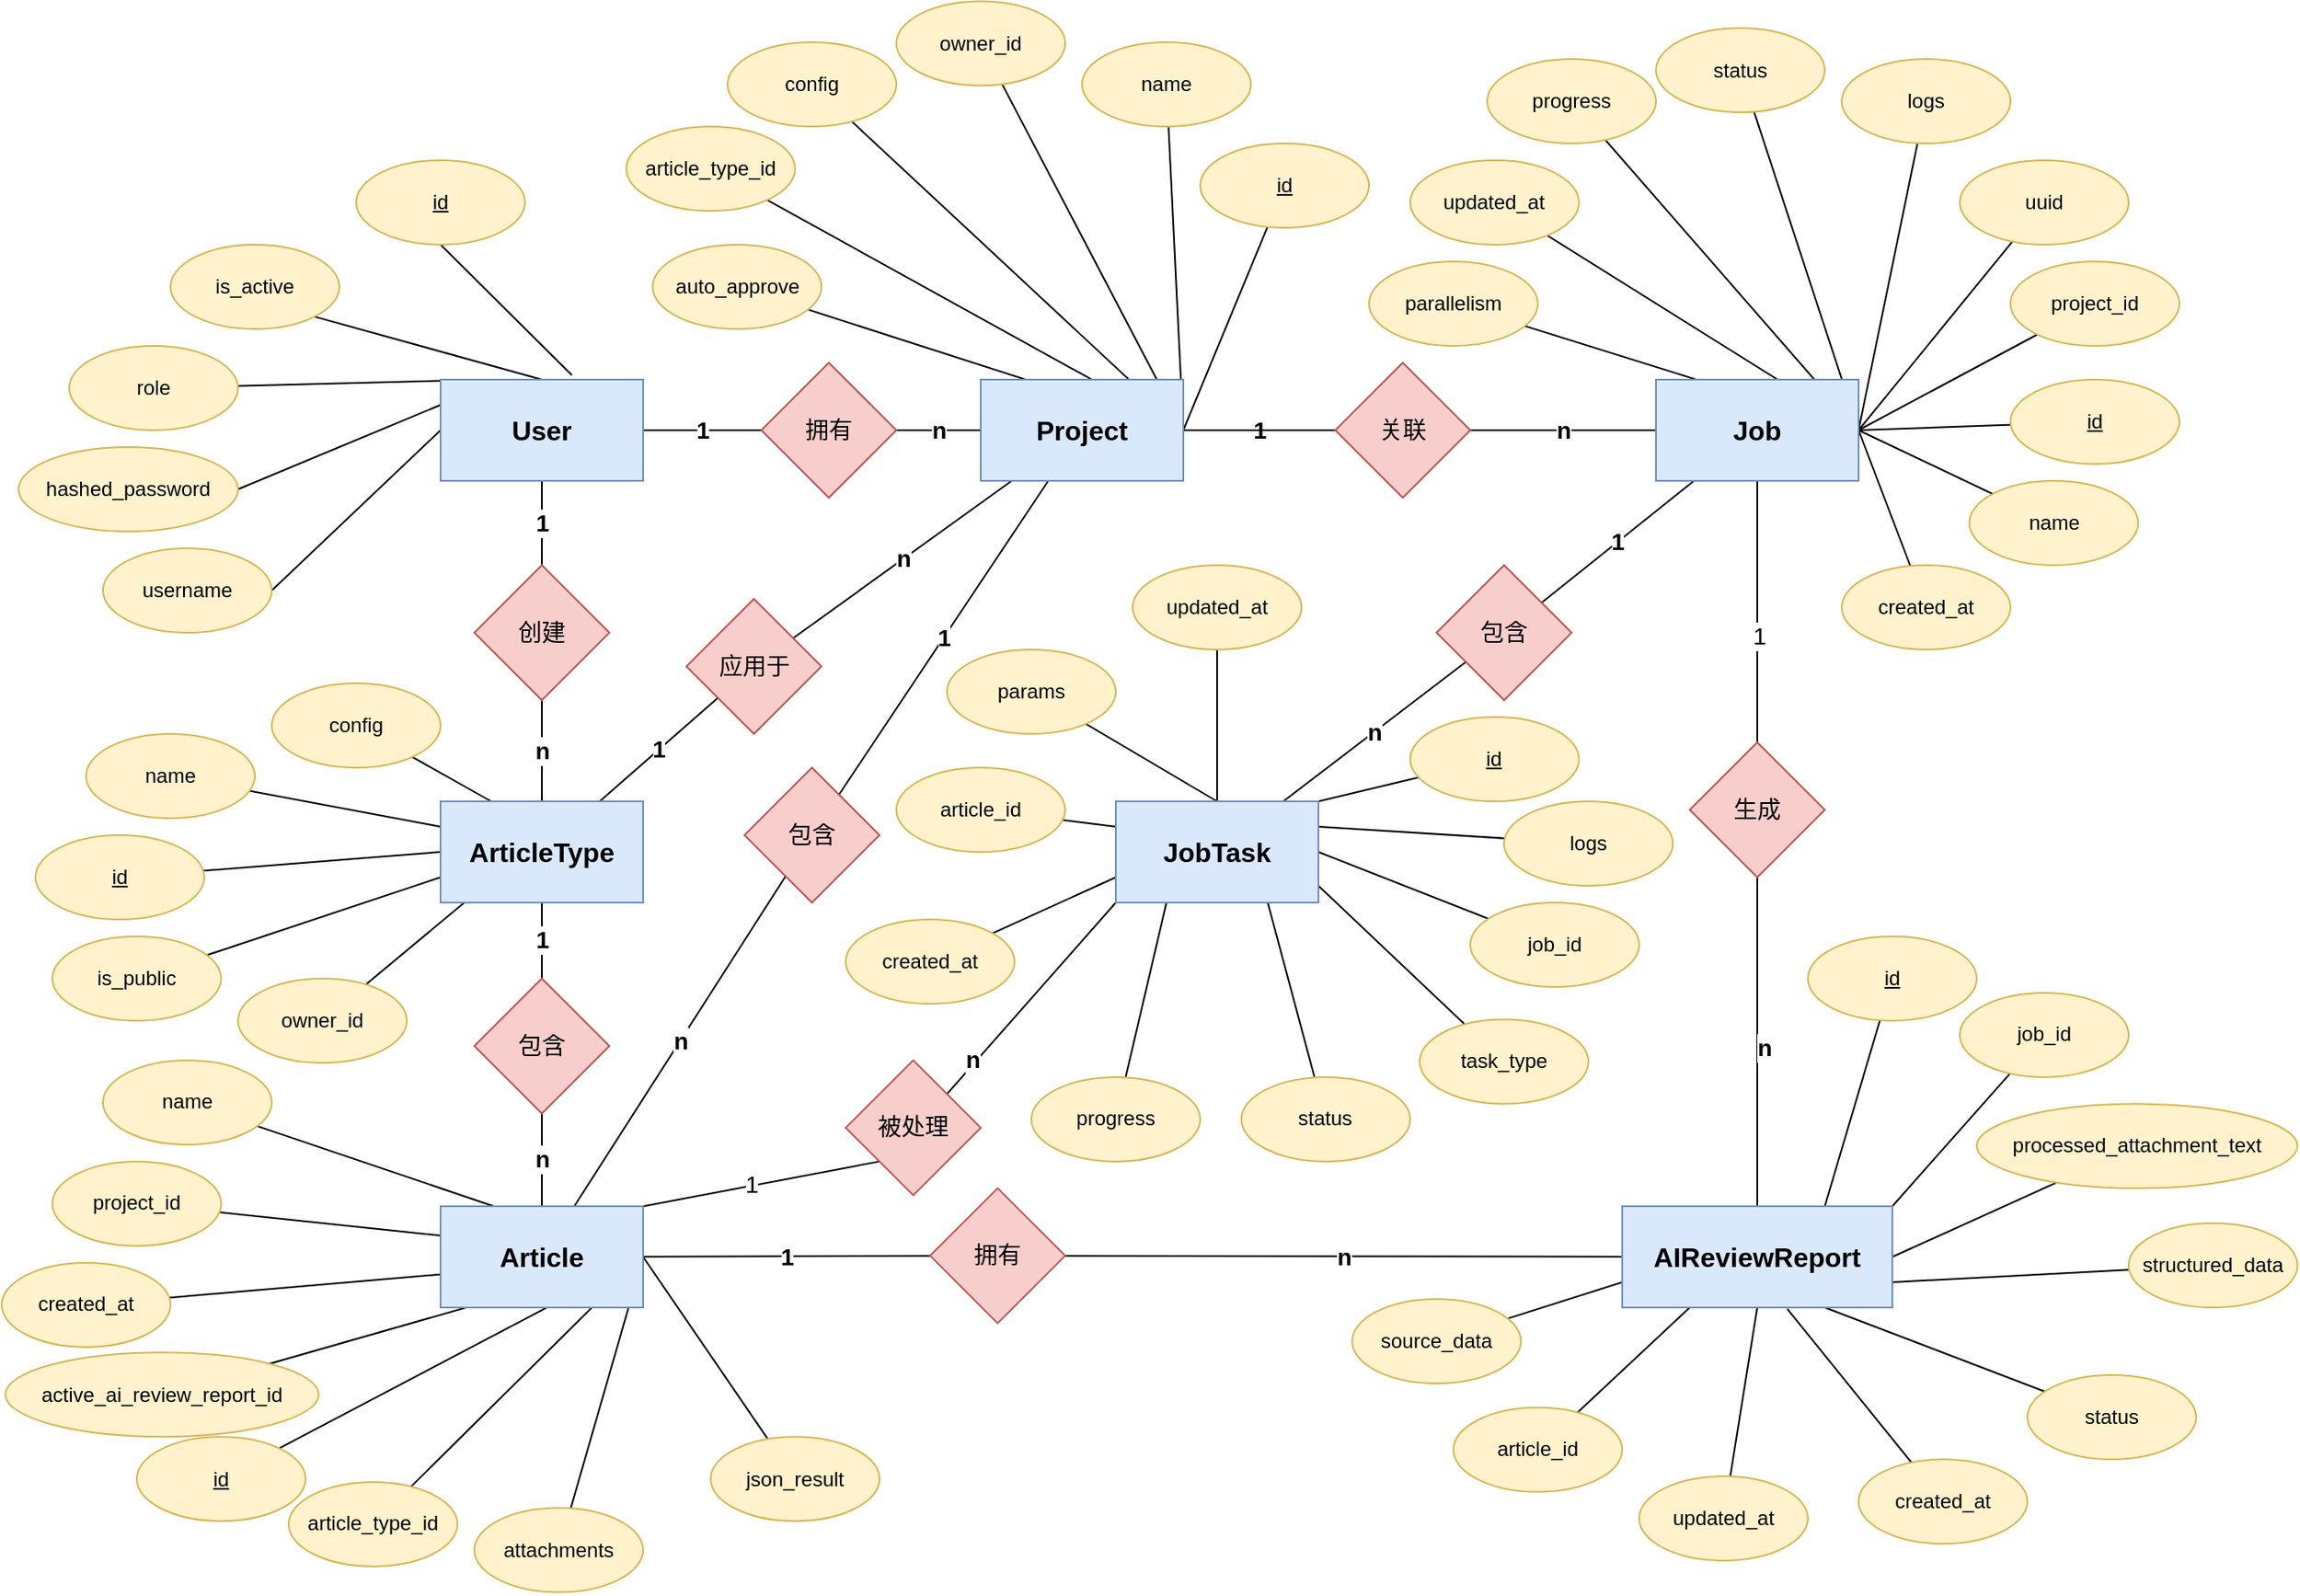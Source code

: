 <mxfile version="26.1.1">
  <diagram id="b8f26b5c-89d9-4b7f-9432-519d7440ce40" name="Chen ER图">
    <mxGraphModel dx="3193" dy="1917" grid="1" gridSize="10" guides="1" tooltips="1" connect="1" arrows="1" fold="1" page="1" pageScale="1" pageWidth="1100" pageHeight="850" background="#ffffff" math="0" shadow="0">
      <root>
        <mxCell id="0" />
        <mxCell id="1" parent="0" />
        <mxCell id="95ea416f-9d2f-43e6-8af6-93708b3b0c7b" style="endArrow=none;html=1;rounded=0;exitX=0.648;exitY=-0.044;exitDx=0;exitDy=0;exitPerimeter=0;entryX=0.5;entryY=1;entryDx=0;entryDy=0;" parent="1" source="0f52f72b-f653-425e-a764-6e0a7805a11f" target="acbae702-d81c-4e3a-a04f-28ee6f5536e4" edge="1">
          <mxGeometry relative="1" as="geometry">
            <mxPoint x="160" y="-50" as="targetPoint" />
          </mxGeometry>
        </mxCell>
        <mxCell id="088180b4-e568-499a-9685-5843b4ab21eb" style="endArrow=none;html=1;rounded=0;exitX=0;exitY=0.5;exitDx=0;exitDy=0;entryX=1;entryY=0.5;entryDx=0;entryDy=0;" parent="1" source="0f52f72b-f653-425e-a764-6e0a7805a11f" target="afe1233c-95b0-45e9-bfa1-876b697e8bc5" edge="1">
          <mxGeometry relative="1" as="geometry" />
        </mxCell>
        <mxCell id="17a6114d-7385-4bc7-9b52-130e266e1526" style="endArrow=none;html=1;rounded=0;exitX=0;exitY=0.25;exitDx=0;exitDy=0;entryX=1;entryY=0.5;entryDx=0;entryDy=0;" parent="1" source="0f52f72b-f653-425e-a764-6e0a7805a11f" target="5b58e9e0-ceda-48b9-88c9-aed46856b723" edge="1">
          <mxGeometry relative="1" as="geometry" />
        </mxCell>
        <mxCell id="2b4f36e7-c82d-429a-9399-d31b3f6251c6" style="endArrow=none;html=1;rounded=0;exitX=0.25;exitY=0;exitDx=0;exitDy=0;entryX=0.5;entryY=0.5;entryDx=0;entryDy=0;" parent="1" source="0f52f72b-f653-425e-a764-6e0a7805a11f" target="0756bb38-3cab-4e4a-a549-546690431b40" edge="1">
          <mxGeometry relative="1" as="geometry" />
        </mxCell>
        <mxCell id="30afef6e-3878-41d4-88fd-6acea609c1b0" style="endArrow=none;html=1;rounded=0;exitX=0.5;exitY=0;exitDx=0;exitDy=0;entryX=1;entryY=1;entryDx=0;entryDy=0;" parent="1" source="0f52f72b-f653-425e-a764-6e0a7805a11f" target="a53290d8-2d3c-40f3-b5ca-63de9484700b" edge="1">
          <mxGeometry relative="1" as="geometry" />
        </mxCell>
        <mxCell id="4306bcd9-fefb-49da-bfbe-58f205a47a3d" style="endArrow=none;html=1;rounded=0;exitX=0;exitY=0.5;exitDx=0;exitDy=0;entryX=0.5;entryY=0.5;entryDx=0;entryDy=0;" parent="1" source="64243c71-9cdf-4f65-8f91-01cc7c3189c3" target="740dc73a-60c1-4911-82ab-f6377c8d0152" edge="1">
          <mxGeometry relative="1" as="geometry" />
        </mxCell>
        <mxCell id="b7d748f2-88d3-4289-ac16-7aead9e4d2f0" style="endArrow=none;html=1;rounded=0;exitX=0;exitY=0.25;exitDx=0;exitDy=0;entryX=0.5;entryY=0.5;entryDx=0;entryDy=0;" parent="1" source="64243c71-9cdf-4f65-8f91-01cc7c3189c3" target="65373101-8db9-41cd-b1ce-6ed266073757" edge="1">
          <mxGeometry relative="1" as="geometry" />
        </mxCell>
        <mxCell id="7c41dc10-c5ac-4518-b59c-67a6e8389ff8" style="endArrow=none;html=1;rounded=0;entryX=0.5;entryY=0.5;entryDx=0;entryDy=0;exitX=0;exitY=0.75;exitDx=0;exitDy=0;" parent="1" source="64243c71-9cdf-4f65-8f91-01cc7c3189c3" target="1138cb7f-4fab-4612-97d8-83d34870dc92" edge="1">
          <mxGeometry relative="1" as="geometry">
            <mxPoint x="-690" y="100" as="sourcePoint" />
          </mxGeometry>
        </mxCell>
        <mxCell id="b1f21b5e-9d21-4900-bc99-76fe06db3a29" style="endArrow=none;html=1;rounded=0;exitX=0.25;exitY=0;exitDx=0;exitDy=0;entryX=0.5;entryY=0.5;entryDx=0;entryDy=0;" parent="1" source="64243c71-9cdf-4f65-8f91-01cc7c3189c3" target="0d5b797b-1e06-449f-9a1d-b02db56e9fb0" edge="1">
          <mxGeometry relative="1" as="geometry" />
        </mxCell>
        <mxCell id="ba27a132-b175-4df6-9ed1-53b1d6b9aaff" style="endArrow=none;html=1;rounded=0;entryX=0.5;entryY=0.5;entryDx=0;entryDy=0;exitX=0.116;exitY=1.002;exitDx=0;exitDy=0;exitPerimeter=0;" parent="1" source="64243c71-9cdf-4f65-8f91-01cc7c3189c3" target="d7d1ad80-6509-465d-85ae-93273f5d7dcf" edge="1">
          <mxGeometry relative="1" as="geometry">
            <mxPoint x="-710" y="70" as="sourcePoint" />
          </mxGeometry>
        </mxCell>
        <mxCell id="4d1b2f7d-12f3-432f-a07e-ddbadd431c89" style="endArrow=none;html=1;rounded=0;exitX=0.5;exitY=0.5;exitDx=0;exitDy=0;entryX=0.5;entryY=0.5;entryDx=0;entryDy=0;" parent="1" source="a3feb421-9740-455f-ab6f-3b10d7488ae1" target="c6706ea8-3d93-4bf4-88bd-a5fb7600046c" edge="1">
          <mxGeometry relative="1" as="geometry" />
        </mxCell>
        <mxCell id="3d37961e-f525-49d6-a6f8-39d50fe15df6" style="endArrow=none;html=1;rounded=0;exitX=0.5;exitY=0.5;exitDx=0;exitDy=0;entryX=0.5;entryY=0.5;entryDx=0;entryDy=0;" parent="1" source="a3feb421-9740-455f-ab6f-3b10d7488ae1" target="9f529cfb-3b06-42b5-9303-4e60e69c57e5" edge="1">
          <mxGeometry relative="1" as="geometry" />
        </mxCell>
        <mxCell id="6220b486-fcfc-4fce-a974-b45e8eb53eb6" style="endArrow=none;html=1;rounded=0;exitX=0.5;exitY=0.5;exitDx=0;exitDy=0;entryX=0.5;entryY=0.5;entryDx=0;entryDy=0;" parent="1" source="a3feb421-9740-455f-ab6f-3b10d7488ae1" target="7aab472d-d2fa-491d-bceb-cc0860ea3e8c" edge="1">
          <mxGeometry relative="1" as="geometry" />
        </mxCell>
        <mxCell id="39bd61ab-3489-48ab-bf42-4830860d9b7a" style="endArrow=none;html=1;rounded=0;exitX=0.5;exitY=0.5;exitDx=0;exitDy=0;entryX=0.5;entryY=0.5;entryDx=0;entryDy=0;" parent="1" source="a3feb421-9740-455f-ab6f-3b10d7488ae1" target="9c88db1b-3d15-457a-8c97-ded18b3727af" edge="1">
          <mxGeometry relative="1" as="geometry" />
        </mxCell>
        <mxCell id="b8845afa-d526-48a1-ac17-544af8bbc650" style="endArrow=none;html=1;rounded=0;exitX=0.5;exitY=0.5;exitDx=0;exitDy=0;entryX=0.5;entryY=0.5;entryDx=0;entryDy=0;" parent="1" source="a3feb421-9740-455f-ab6f-3b10d7488ae1" target="6fb69afa-db4c-4bb3-9ec8-4d8c2cc37bf7" edge="1">
          <mxGeometry relative="1" as="geometry" />
        </mxCell>
        <mxCell id="6b6f3f03-1eb2-4f57-af22-5a56593c1c32" style="endArrow=none;html=1;rounded=0;exitX=0.5;exitY=0.5;exitDx=0;exitDy=0;entryX=0.5;entryY=0.5;entryDx=0;entryDy=0;" parent="1" source="a3feb421-9740-455f-ab6f-3b10d7488ae1" target="b01b58cd-3b07-437a-a8f1-c85836ddc96c" edge="1">
          <mxGeometry relative="1" as="geometry" />
        </mxCell>
        <mxCell id="bcfd6789-8c10-4999-97d2-fa2b61fdf2e9" style="endArrow=none;html=1;rounded=0;exitX=0.5;exitY=0.5;exitDx=0;exitDy=0;entryX=0.5;entryY=0.5;entryDx=0;entryDy=0;" parent="1" source="a3feb421-9740-455f-ab6f-3b10d7488ae1" target="bc27c580-e2f0-415b-afc4-756818281ec3" edge="1">
          <mxGeometry relative="1" as="geometry" />
        </mxCell>
        <mxCell id="d625c6ed-bef6-4e2b-8ff3-28f2824390b8" style="endArrow=none;html=1;rounded=0;exitX=0.5;exitY=0.5;exitDx=0;exitDy=0;entryX=0.5;entryY=0.5;entryDx=0;entryDy=0;" parent="1" source="a3feb421-9740-455f-ab6f-3b10d7488ae1" target="abd5166f-4640-462d-be19-f1d2f459c0a7" edge="1">
          <mxGeometry relative="1" as="geometry" />
        </mxCell>
        <mxCell id="512a89dd-329b-4a61-9c20-607a12bb8006" style="endArrow=none;html=1;rounded=0;exitX=0.75;exitY=0;exitDx=0;exitDy=0;entryX=0.5;entryY=0.5;entryDx=0;entryDy=0;" parent="1" source="81144d4e-b6b2-4494-b10d-a7060a1af8f5" target="e337a39f-b75e-4089-88a6-5692681b25d5" edge="1">
          <mxGeometry relative="1" as="geometry" />
        </mxCell>
        <mxCell id="c8bce7a2-b566-4b2d-a4db-7b3ff6a14af6" style="endArrow=none;html=1;rounded=0;exitX=0.25;exitY=1;exitDx=0;exitDy=0;entryX=0.5;entryY=0.5;entryDx=0;entryDy=0;" parent="1" source="81144d4e-b6b2-4494-b10d-a7060a1af8f5" target="7631fec9-460c-4aeb-8982-2e1427e05dbc" edge="1">
          <mxGeometry relative="1" as="geometry" />
        </mxCell>
        <mxCell id="4b00872a-a0cb-40e6-b017-409ebc31346a" style="endArrow=none;html=1;rounded=0;exitX=1;exitY=0;exitDx=0;exitDy=0;entryX=0.5;entryY=0.5;entryDx=0;entryDy=0;" parent="1" source="81144d4e-b6b2-4494-b10d-a7060a1af8f5" target="7f9b4bb6-6db1-4d44-9771-a78030da4ab2" edge="1">
          <mxGeometry relative="1" as="geometry" />
        </mxCell>
        <mxCell id="5e4c9f09-4f34-4739-8ea1-2b59a003364d" style="endArrow=none;html=1;rounded=0;exitX=0;exitY=0.75;exitDx=0;exitDy=0;entryX=0.5;entryY=0.5;entryDx=0;entryDy=0;" parent="1" source="81144d4e-b6b2-4494-b10d-a7060a1af8f5" target="8f5333b3-99a9-458f-b97c-34b0340e6f73" edge="1">
          <mxGeometry relative="1" as="geometry" />
        </mxCell>
        <mxCell id="f429280a-8295-4c7d-b786-62bc3654fb8c" style="endArrow=none;html=1;rounded=0;exitX=1;exitY=0.5;exitDx=0;exitDy=0;entryX=0.5;entryY=0.5;entryDx=0;entryDy=0;" parent="1" source="81144d4e-b6b2-4494-b10d-a7060a1af8f5" target="d9ff9c12-022a-4317-ae55-21c74a1f1d67" edge="1">
          <mxGeometry relative="1" as="geometry" />
        </mxCell>
        <mxCell id="2ac8e14f-6b2f-4d3b-b342-c041e650269c" style="endArrow=none;html=1;rounded=0;exitX=0.611;exitY=1.014;exitDx=0;exitDy=0;entryX=0.5;entryY=0.5;entryDx=0;entryDy=0;exitPerimeter=0;" parent="1" source="81144d4e-b6b2-4494-b10d-a7060a1af8f5" target="fb8cb1fe-d79e-435c-a5c8-87bd6998b6ad" edge="1">
          <mxGeometry relative="1" as="geometry" />
        </mxCell>
        <mxCell id="893ade56-753f-4144-95cb-a02382201107" style="endArrow=none;html=1;rounded=0;exitX=0.5;exitY=1;exitDx=0;exitDy=0;entryX=0.5;entryY=0.5;entryDx=0;entryDy=0;" parent="1" source="81144d4e-b6b2-4494-b10d-a7060a1af8f5" target="3a1f4c1b-7430-49c7-b2cc-0b3b686880a5" edge="1">
          <mxGeometry relative="1" as="geometry" />
        </mxCell>
        <mxCell id="eeb83cee-daed-40b7-b5fd-6c120fa74e95" style="endArrow=none;html=1;rounded=0;exitX=0.75;exitY=1;exitDx=0;exitDy=0;entryX=0.5;entryY=0.5;entryDx=0;entryDy=0;" parent="1" source="81144d4e-b6b2-4494-b10d-a7060a1af8f5" target="023d79ad-2e8a-4738-aef1-9e1fcd5c003e" edge="1">
          <mxGeometry relative="1" as="geometry" />
        </mxCell>
        <mxCell id="77a3cb7c-3d7c-4451-893c-03883ac30a94" style="endArrow=none;html=1;rounded=0;exitX=1;exitY=0.75;exitDx=0;exitDy=0;entryX=0.5;entryY=0.5;entryDx=0;entryDy=0;" parent="1" source="81144d4e-b6b2-4494-b10d-a7060a1af8f5" target="4145046d-454f-4c64-8ec4-bd08d3622750" edge="1">
          <mxGeometry relative="1" as="geometry" />
        </mxCell>
        <mxCell id="9c78e8af-ea51-4eef-bc25-7818cfb2f215" style="endArrow=none;html=1;rounded=0;exitX=0.5;exitY=0.5;exitDx=0;exitDy=0;entryX=0.5;entryY=0.5;entryDx=0;entryDy=0;" parent="1" source="017e96d3-7baf-460e-be7c-a623c13a5a4d" target="b07351f0-4e18-44a6-8b77-e8c61b1ac1f5" edge="1">
          <mxGeometry relative="1" as="geometry" />
        </mxCell>
        <mxCell id="51857fc0-258c-499b-a86f-d460fa66d644" style="endArrow=none;html=1;rounded=0;exitX=0.5;exitY=0.5;exitDx=0;exitDy=0;entryX=0.5;entryY=0.5;entryDx=0;entryDy=0;" parent="1" source="017e96d3-7baf-460e-be7c-a623c13a5a4d" target="7f134630-fdfb-471f-aaf5-6c0e8c845dc3" edge="1">
          <mxGeometry relative="1" as="geometry" />
        </mxCell>
        <mxCell id="d6c12f39-f6c2-42f8-9ac9-01d5e901484a" style="endArrow=none;html=1;rounded=0;exitX=0.5;exitY=0.5;exitDx=0;exitDy=0;entryX=0.5;entryY=0.5;entryDx=0;entryDy=0;" parent="1" source="017e96d3-7baf-460e-be7c-a623c13a5a4d" target="b572a7b3-c54d-4116-ad56-65057f838334" edge="1">
          <mxGeometry relative="1" as="geometry" />
        </mxCell>
        <mxCell id="afedc180-a651-4be0-a167-9daecd683f63" style="endArrow=none;html=1;rounded=0;exitX=0.5;exitY=0.5;exitDx=0;exitDy=0;entryX=0.5;entryY=0.5;entryDx=0;entryDy=0;" parent="1" source="017e96d3-7baf-460e-be7c-a623c13a5a4d" target="abcb0f0b-b39d-4fb9-b2af-70485494559d" edge="1">
          <mxGeometry relative="1" as="geometry" />
        </mxCell>
        <mxCell id="dda7a50e-3b87-42ab-bc30-a36b93b0583d" style="endArrow=none;html=1;rounded=0;exitX=0.5;exitY=0.5;exitDx=0;exitDy=0;entryX=0.5;entryY=0.5;entryDx=0;entryDy=0;" parent="1" source="017e96d3-7baf-460e-be7c-a623c13a5a4d" target="9c5f8c30-fdaf-4456-b8b5-c50864c8ae2c" edge="1">
          <mxGeometry relative="1" as="geometry" />
        </mxCell>
        <mxCell id="467913c7-5cac-4007-b7e5-d10f89ae2597" style="endArrow=none;html=1;rounded=0;exitX=0.5;exitY=0.5;exitDx=0;exitDy=0;entryX=0.5;entryY=0.5;entryDx=0;entryDy=0;" parent="1" source="017e96d3-7baf-460e-be7c-a623c13a5a4d" target="162413df-9ca7-4400-bfef-119d049d74ed" edge="1">
          <mxGeometry relative="1" as="geometry" />
        </mxCell>
        <mxCell id="f42332de-89b5-46b2-8dcd-cda269ad011e" style="endArrow=none;html=1;rounded=0;exitX=1;exitY=0;exitDx=0;exitDy=0;entryX=0.5;entryY=0.5;entryDx=0;entryDy=0;" parent="1" source="9ad82ed9-7e34-482a-b7ef-8e9cdfc7b938" target="4a02a25e-e331-45e6-9b86-166f24a29235" edge="1">
          <mxGeometry relative="1" as="geometry" />
        </mxCell>
        <mxCell id="cce070ab-1cd1-48e2-8251-e287b5e6d5d6" style="endArrow=none;html=1;rounded=0;exitX=0.5;exitY=0.5;exitDx=0;exitDy=0;entryX=0.5;entryY=0.5;entryDx=0;entryDy=0;" parent="1" source="9ad82ed9-7e34-482a-b7ef-8e9cdfc7b938" target="73e25296-18e7-46bb-925b-12b0a3fe0c0e" edge="1">
          <mxGeometry relative="1" as="geometry" />
        </mxCell>
        <mxCell id="940b7f6a-f9f7-4b58-bcea-8c97b7f8085d" style="endArrow=none;html=1;rounded=0;entryX=0.5;entryY=0.5;entryDx=0;entryDy=0;" parent="1" target="f329aab4-d2d6-42c2-9948-4b451bc6bf4d" edge="1">
          <mxGeometry relative="1" as="geometry">
            <mxPoint x="-290" y="130" as="sourcePoint" />
          </mxGeometry>
        </mxCell>
        <mxCell id="49c4babf-3b70-4ed8-9199-d4822d736928" style="endArrow=none;html=1;rounded=0;exitX=0.75;exitY=1;exitDx=0;exitDy=0;entryX=0.5;entryY=0.5;entryDx=0;entryDy=0;" parent="1" source="9ad82ed9-7e34-482a-b7ef-8e9cdfc7b938" target="94631b51-c2d5-4dcf-a5f5-01d8318c5e9a" edge="1">
          <mxGeometry relative="1" as="geometry" />
        </mxCell>
        <mxCell id="23fc3bc9-501e-4b0f-8988-a22d20ff7467" style="endArrow=none;html=1;rounded=0;exitX=0.25;exitY=1;exitDx=0;exitDy=0;entryX=0.5;entryY=0.5;entryDx=0;entryDy=0;" parent="1" source="9ad82ed9-7e34-482a-b7ef-8e9cdfc7b938" target="b2f01658-f7de-4d84-aa2d-f9dd04c55865" edge="1">
          <mxGeometry relative="1" as="geometry" />
        </mxCell>
        <mxCell id="15acafe4-8768-4726-9263-e7b5390b06bc" style="endArrow=none;html=1;rounded=0;entryX=0.5;entryY=0.5;entryDx=0;entryDy=0;exitX=1;exitY=0.25;exitDx=0;exitDy=0;" parent="1" source="9ad82ed9-7e34-482a-b7ef-8e9cdfc7b938" target="39aca77f-5ef5-47ea-89f2-9b23006e168a" edge="1">
          <mxGeometry relative="1" as="geometry">
            <mxPoint x="-280" y="110" as="sourcePoint" />
          </mxGeometry>
        </mxCell>
        <mxCell id="22c73feb-540b-4493-bfc5-55a35e15cca7" style="endArrow=none;html=1;rounded=0;exitX=0;exitY=0.25;exitDx=0;exitDy=0;entryX=0.5;entryY=0.5;entryDx=0;entryDy=0;" parent="1" source="9ad82ed9-7e34-482a-b7ef-8e9cdfc7b938" target="1823f219-b9d4-4aef-8932-4986d32fd1dc" edge="1">
          <mxGeometry relative="1" as="geometry" />
        </mxCell>
        <mxCell id="6667185c-e2e8-4586-93e4-0d2a7d46a8a7" style="endArrow=none;html=1;rounded=0;exitX=0.5;exitY=0;exitDx=0;exitDy=0;entryX=0.5;entryY=0.5;entryDx=0;entryDy=0;" parent="1" source="9ad82ed9-7e34-482a-b7ef-8e9cdfc7b938" target="10736081-7aa7-4258-baa6-32b93f8f213e" edge="1">
          <mxGeometry relative="1" as="geometry" />
        </mxCell>
        <mxCell id="a2d192af-3170-49ff-bddb-1c418769bb72" style="endArrow=none;html=1;rounded=0;exitX=0;exitY=0.75;exitDx=0;exitDy=0;entryX=0.5;entryY=0.5;entryDx=0;entryDy=0;" parent="1" source="9ad82ed9-7e34-482a-b7ef-8e9cdfc7b938" target="f652fa52-936d-49e8-8fb5-1e2908df75ad" edge="1">
          <mxGeometry relative="1" as="geometry" />
        </mxCell>
        <mxCell id="9caa5286-72df-4e35-ad8f-ce7bb10374ff" style="endArrow=none;html=1;rounded=0;exitX=0.5;exitY=0;exitDx=0;exitDy=0;entryX=0.5;entryY=0.5;entryDx=0;entryDy=0;" parent="1" source="9ad82ed9-7e34-482a-b7ef-8e9cdfc7b938" target="cd08c92b-2a22-4510-828a-e1309936528c" edge="1">
          <mxGeometry relative="1" as="geometry" />
        </mxCell>
        <mxCell id="500ed551-ce19-4b38-8e55-f0b9113b56b8" style="endArrow=none;html=1;rounded=0;exitX=0.5;exitY=0.5;exitDx=0;exitDy=0;entryX=0.5;entryY=0.5;entryDx=0;entryDy=0;" parent="1" source="682d3e0e-d489-46df-b772-fffde234e973" target="ec9b4d43-aadf-435c-a224-317208901154" edge="1">
          <mxGeometry relative="1" as="geometry" />
        </mxCell>
        <mxCell id="2103f634-88e8-4b9d-a6ff-230eac77adba" style="endArrow=none;html=1;rounded=0;exitX=0.5;exitY=0.5;exitDx=0;exitDy=0;entryX=0.5;entryY=0.5;entryDx=0;entryDy=0;" parent="1" source="682d3e0e-d489-46df-b772-fffde234e973" target="d366d580-4e07-4304-aa0c-669e9bcfb49e" edge="1">
          <mxGeometry relative="1" as="geometry" />
        </mxCell>
        <mxCell id="bb27aaf0-12a0-41c4-ac58-5f0da91d43c8" style="endArrow=none;html=1;rounded=0;exitX=0.5;exitY=0.5;exitDx=0;exitDy=0;entryX=0.5;entryY=0.5;entryDx=0;entryDy=0;" parent="1" source="682d3e0e-d489-46df-b772-fffde234e973" target="a7fac3df-11ff-4100-8168-d6486bbc7156" edge="1">
          <mxGeometry relative="1" as="geometry" />
        </mxCell>
        <mxCell id="8a5da8c1-e912-4eb1-81b3-52943b40bf82" style="endArrow=none;html=1;rounded=0;exitX=0.5;exitY=0.5;exitDx=0;exitDy=0;entryX=0.5;entryY=0.5;entryDx=0;entryDy=0;" parent="1" source="682d3e0e-d489-46df-b772-fffde234e973" target="f76196b5-c889-4a70-8db1-a758506cd167" edge="1">
          <mxGeometry relative="1" as="geometry" />
        </mxCell>
        <mxCell id="479ebef9-9f4e-4a8e-9ce8-a49355e19ba4" style="endArrow=none;html=1;rounded=0;exitX=0.5;exitY=0.5;exitDx=0;exitDy=0;entryX=0.5;entryY=0.5;entryDx=0;entryDy=0;" parent="1" source="682d3e0e-d489-46df-b772-fffde234e973" target="8d2a09ae-2011-4f79-9630-cbd5c0b5fb68" edge="1">
          <mxGeometry relative="1" as="geometry" />
        </mxCell>
        <mxCell id="97cccac3-bec2-4e23-8947-e20c45cd33f0" style="endArrow=none;html=1;rounded=0;exitX=0.5;exitY=0.5;exitDx=0;exitDy=0;entryX=0.5;entryY=0.5;entryDx=0;entryDy=0;" parent="1" source="682d3e0e-d489-46df-b772-fffde234e973" target="8b82b1f7-6f76-438a-9dad-f8a311df664c" edge="1">
          <mxGeometry relative="1" as="geometry" />
        </mxCell>
        <mxCell id="b51e1b19-4d2c-4c3e-aeee-48ee9f3ec0e3" style="endArrow=none;html=1;rounded=0;exitX=0.5;exitY=0.5;exitDx=0;exitDy=0;entryX=0.5;entryY=0.5;entryDx=0;entryDy=0;" parent="1" source="682d3e0e-d489-46df-b772-fffde234e973" target="ec8cfb7f-558a-4472-9ff4-d20d8971af96" edge="1">
          <mxGeometry relative="1" as="geometry" />
        </mxCell>
        <mxCell id="3127400f-15f4-46ac-8d8b-ad9a81715ee0" style="endArrow=none;html=1;rounded=0;exitX=0.5;exitY=0.5;exitDx=0;exitDy=0;entryX=0.5;entryY=0.5;entryDx=0;entryDy=0;" parent="1" source="682d3e0e-d489-46df-b772-fffde234e973" target="44921ad7-ca46-414a-a4d6-ce2132616458" edge="1">
          <mxGeometry relative="1" as="geometry" />
        </mxCell>
        <mxCell id="af0f5193-3fa6-4e40-9077-3162e485e604" style="endArrow=none;html=1;rounded=0;exitX=0.5;exitY=0.5;exitDx=0;exitDy=0;entryX=0.5;entryY=0.5;entryDx=0;entryDy=0;" parent="1" source="682d3e0e-d489-46df-b772-fffde234e973" target="66d19e7d-ff6c-4532-ba94-e49e0feeae8c" edge="1">
          <mxGeometry relative="1" as="geometry" />
        </mxCell>
        <mxCell id="4a081d12-2856-4768-8a5d-57cd7a8dd90e" style="endArrow=none;html=1;rounded=0;exitX=0.5;exitY=0.5;exitDx=0;exitDy=0;entryX=0.5;entryY=0.5;entryDx=0;entryDy=0;" parent="1" source="682d3e0e-d489-46df-b772-fffde234e973" target="8ae381b8-52d2-408a-9be6-c50405f8971f" edge="1">
          <mxGeometry relative="1" as="geometry" />
        </mxCell>
        <mxCell id="2a124509-7648-4985-881f-721fca8add86" value="1" style="endArrow=none;html=1;rounded=0;fontSize=14;fontStyle=1;labelBackgroundColor=#FFFFFF;" parent="1" source="0f52f72b-f653-425e-a764-6e0a7805a11f" target="b064bb81-0089-4058-bb31-ed2b7c9ce758" edge="1">
          <mxGeometry relative="1" as="geometry" />
        </mxCell>
        <mxCell id="7a6685f8-4eed-451e-aa59-11d8da59e939" value="n" style="endArrow=none;html=1;rounded=0;fontSize=14;fontStyle=1;labelBackgroundColor=#FFFFFF;" parent="1" source="b064bb81-0089-4058-bb31-ed2b7c9ce758" target="64243c71-9cdf-4f65-8f91-01cc7c3189c3" edge="1">
          <mxGeometry relative="1" as="geometry" />
        </mxCell>
        <mxCell id="a3ae88b5-da59-4c04-b9df-0e197bb0cc25" value="1" style="endArrow=none;html=1;rounded=0;fontSize=14;fontStyle=1;labelBackgroundColor=#FFFFFF;" parent="1" source="0f52f72b-f653-425e-a764-6e0a7805a11f" target="2e6ba168-9de8-4def-b25f-e8a09bd5208a" edge="1">
          <mxGeometry relative="1" as="geometry" />
        </mxCell>
        <mxCell id="ec668ec6-202b-4fa2-b9fa-816c7b5cd1e0" value="n" style="endArrow=none;html=1;rounded=0;fontSize=14;fontStyle=1;labelBackgroundColor=#FFFFFF;" parent="1" source="2e6ba168-9de8-4def-b25f-e8a09bd5208a" target="017e96d3-7baf-460e-be7c-a623c13a5a4d" edge="1">
          <mxGeometry relative="1" as="geometry" />
        </mxCell>
        <mxCell id="6201b3e0-709e-4759-9956-2c34774fdc37" value="1" style="endArrow=none;html=1;rounded=0;fontSize=14;fontStyle=1;labelBackgroundColor=#FFFFFF;" parent="1" source="64243c71-9cdf-4f65-8f91-01cc7c3189c3" target="c8b34bcb-e5e6-45e2-b5e8-ff7d5fbd7eba" edge="1">
          <mxGeometry relative="1" as="geometry" />
        </mxCell>
        <mxCell id="3cd39083-3c16-423f-90c5-911ad7cd0bfe" value="n" style="endArrow=none;html=1;rounded=0;fontSize=14;fontStyle=1;labelBackgroundColor=#FFFFFF;" parent="1" source="c8b34bcb-e5e6-45e2-b5e8-ff7d5fbd7eba" target="a3feb421-9740-455f-ab6f-3b10d7488ae1" edge="1">
          <mxGeometry relative="1" as="geometry" />
        </mxCell>
        <mxCell id="fac2f07f-8f0e-4b1c-9aea-1b24084505cf" value="1" style="endArrow=none;html=1;rounded=0;fontSize=14;fontStyle=1;labelBackgroundColor=#FFFFFF;" parent="1" source="64243c71-9cdf-4f65-8f91-01cc7c3189c3" target="1134b965-5645-4168-a20f-41c600278583" edge="1">
          <mxGeometry relative="1" as="geometry" />
        </mxCell>
        <mxCell id="e1ce40af-6a80-41b1-a610-0f3f5f237905" value="n" style="endArrow=none;html=1;rounded=0;fontSize=14;fontStyle=1;labelBackgroundColor=#FFFFFF;" parent="1" source="1134b965-5645-4168-a20f-41c600278583" target="017e96d3-7baf-460e-be7c-a623c13a5a4d" edge="1">
          <mxGeometry relative="1" as="geometry" />
        </mxCell>
        <mxCell id="224f3afd-bfcd-40ad-92c9-15676c101c0d" value="1" style="endArrow=none;html=1;rounded=0;fontSize=14;fontStyle=1;labelBackgroundColor=#FFFFFF;" parent="1" source="017e96d3-7baf-460e-be7c-a623c13a5a4d" target="5832b5ce-5884-4612-a27b-b08152fceed5" edge="1">
          <mxGeometry relative="1" as="geometry" />
        </mxCell>
        <mxCell id="7001757a-912f-4f95-8611-bd76d1e3fb9b" value="n" style="endArrow=none;html=1;rounded=0;fontSize=14;fontStyle=1;labelBackgroundColor=#FFFFFF;" parent="1" source="5832b5ce-5884-4612-a27b-b08152fceed5" target="a3feb421-9740-455f-ab6f-3b10d7488ae1" edge="1">
          <mxGeometry relative="1" as="geometry" />
        </mxCell>
        <mxCell id="07a2efa6-8c67-4f25-9db2-75e64abbc559" value="1" style="endArrow=none;html=1;rounded=0;fontSize=14;fontStyle=1;labelBackgroundColor=#FFFFFF;" parent="1" source="017e96d3-7baf-460e-be7c-a623c13a5a4d" target="66c4b899-4ca0-4702-81bd-f78cce6bb219" edge="1">
          <mxGeometry relative="1" as="geometry" />
        </mxCell>
        <mxCell id="d34d901b-1a99-4816-988f-52035b8d9e9d" value="n" style="endArrow=none;html=1;rounded=0;fontSize=14;fontStyle=1;labelBackgroundColor=#FFFFFF;exitX=1;exitY=0.5;exitDx=0;exitDy=0;" parent="1" source="66c4b899-4ca0-4702-81bd-f78cce6bb219" target="682d3e0e-d489-46df-b772-fffde234e973" edge="1">
          <mxGeometry relative="1" as="geometry" />
        </mxCell>
        <mxCell id="5c1c5e2b-0417-4bb3-8227-00f1c42f43dc" value="1" style="endArrow=none;html=1;rounded=0;fontSize=14;fontStyle=1;labelBackgroundColor=#FFFFFF;" parent="1" source="a3feb421-9740-455f-ab6f-3b10d7488ae1" target="ce8cdcd6-ee75-42b0-9690-b7d93cfce0c6" edge="1">
          <mxGeometry relative="1" as="geometry" />
        </mxCell>
        <mxCell id="465e5711-a5d2-4f84-9989-09bb43367a14" value="n" style="endArrow=none;html=1;rounded=0;fontSize=14;fontStyle=1;labelBackgroundColor=#FFFFFF;" parent="1" source="ce8cdcd6-ee75-42b0-9690-b7d93cfce0c6" target="81144d4e-b6b2-4494-b10d-a7060a1af8f5" edge="1">
          <mxGeometry relative="1" as="geometry" />
        </mxCell>
        <mxCell id="bcae5869-c9c9-4bc7-8fc8-f9a230ae7a9b" value="1" style="endArrow=none;html=1;rounded=0;fontSize=14;fontStyle=1;labelBackgroundColor=#FFFFFF;" parent="1" source="682d3e0e-d489-46df-b772-fffde234e973" target="10db27b4-4c9e-49e6-ad9b-dfdd784d947e" edge="1">
          <mxGeometry relative="1" as="geometry" />
        </mxCell>
        <mxCell id="00bfa9ef-7cc0-4b9c-a19f-021b90425fea" value="n" style="endArrow=none;html=1;rounded=0;fontSize=14;fontStyle=1;labelBackgroundColor=#FFFFFF;" parent="1" source="10db27b4-4c9e-49e6-ad9b-dfdd784d947e" target="9ad82ed9-7e34-482a-b7ef-8e9cdfc7b938" edge="1">
          <mxGeometry relative="1" as="geometry" />
        </mxCell>
        <mxCell id="9IuJPhLkIu5r5T0pvkx9-5" value="" style="endArrow=none;html=1;rounded=0;fontSize=14;fontStyle=1;labelBackgroundColor=#FFFFFF;" edge="1" parent="1" source="66c4b899-4ca0-4702-81bd-f78cce6bb219" target="017e96d3-7baf-460e-be7c-a623c13a5a4d">
          <mxGeometry relative="1" as="geometry">
            <mxPoint x="237" y="508" as="sourcePoint" />
            <mxPoint x="183" y="-120" as="targetPoint" />
          </mxGeometry>
        </mxCell>
        <mxCell id="9IuJPhLkIu5r5T0pvkx9-23" value="" style="endArrow=none;html=1;rounded=0;entryX=0.5;entryY=1;entryDx=0;entryDy=0;exitX=0.5;exitY=0;exitDx=0;exitDy=0;textShadow=1;fontSize=14;fontStyle=1" edge="1" parent="1" source="9IuJPhLkIu5r5T0pvkx9-7" target="682d3e0e-d489-46df-b772-fffde234e973">
          <mxGeometry width="50" height="50" relative="1" as="geometry">
            <mxPoint x="-50" as="sourcePoint" />
            <mxPoint y="-50" as="targetPoint" />
          </mxGeometry>
        </mxCell>
        <mxCell id="9IuJPhLkIu5r5T0pvkx9-38" value="1" style="edgeLabel;html=1;align=center;verticalAlign=middle;resizable=0;points=[];fontSize=14;" vertex="1" connectable="0" parent="9IuJPhLkIu5r5T0pvkx9-23">
          <mxGeometry x="-0.189" y="-1" relative="1" as="geometry">
            <mxPoint as="offset" />
          </mxGeometry>
        </mxCell>
        <mxCell id="9IuJPhLkIu5r5T0pvkx9-24" value="" style="endArrow=none;html=1;rounded=0;entryX=0.5;entryY=1;entryDx=0;entryDy=0;exitX=0.5;exitY=0;exitDx=0;exitDy=0;" edge="1" parent="1" source="81144d4e-b6b2-4494-b10d-a7060a1af8f5" target="9IuJPhLkIu5r5T0pvkx9-7">
          <mxGeometry width="50" height="50" relative="1" as="geometry">
            <mxPoint x="-50" y="170" as="sourcePoint" />
            <mxPoint y="120" as="targetPoint" />
          </mxGeometry>
        </mxCell>
        <mxCell id="9IuJPhLkIu5r5T0pvkx9-39" value="n" style="edgeLabel;html=1;align=center;verticalAlign=middle;resizable=0;points=[];fontSize=14;fontStyle=1" vertex="1" connectable="0" parent="9IuJPhLkIu5r5T0pvkx9-24">
          <mxGeometry x="-0.033" y="-4" relative="1" as="geometry">
            <mxPoint as="offset" />
          </mxGeometry>
        </mxCell>
        <mxCell id="9IuJPhLkIu5r5T0pvkx9-32" value="" style="endArrow=none;html=1;rounded=0;exitX=1;exitY=0;exitDx=0;exitDy=0;entryX=0;entryY=1;entryDx=0;entryDy=0;fontSize=14;fontStyle=1" edge="1" parent="1" source="a3feb421-9740-455f-ab6f-3b10d7488ae1" target="9IuJPhLkIu5r5T0pvkx9-30">
          <mxGeometry width="50" height="50" relative="1" as="geometry">
            <mxPoint x="-670" y="320" as="sourcePoint" />
            <mxPoint x="-620" y="270" as="targetPoint" />
          </mxGeometry>
        </mxCell>
        <mxCell id="9IuJPhLkIu5r5T0pvkx9-36" value="1" style="edgeLabel;html=1;align=center;verticalAlign=middle;resizable=0;points=[];fontSize=14;" vertex="1" connectable="0" parent="9IuJPhLkIu5r5T0pvkx9-32">
          <mxGeometry x="-0.089" relative="1" as="geometry">
            <mxPoint y="-1" as="offset" />
          </mxGeometry>
        </mxCell>
        <mxCell id="9IuJPhLkIu5r5T0pvkx9-33" value="" style="endArrow=none;html=1;rounded=0;exitX=1;exitY=0;exitDx=0;exitDy=0;entryX=0;entryY=1;entryDx=0;entryDy=0;" edge="1" parent="1" source="9IuJPhLkIu5r5T0pvkx9-30" target="9ad82ed9-7e34-482a-b7ef-8e9cdfc7b938">
          <mxGeometry width="50" height="50" relative="1" as="geometry">
            <mxPoint x="-480" y="243.44" as="sourcePoint" />
            <mxPoint x="-430" y="193.44" as="targetPoint" />
          </mxGeometry>
        </mxCell>
        <mxCell id="9IuJPhLkIu5r5T0pvkx9-37" value="n" style="edgeLabel;html=1;align=center;verticalAlign=middle;resizable=0;points=[];fontStyle=1;fontSize=14;" vertex="1" connectable="0" parent="9IuJPhLkIu5r5T0pvkx9-33">
          <mxGeometry x="-0.653" y="2" relative="1" as="geometry">
            <mxPoint x="-1" as="offset" />
          </mxGeometry>
        </mxCell>
        <mxCell id="0f52f72b-f653-425e-a764-6e0a7805a11f" value="User" style="rounded=0;whiteSpace=wrap;html=1;fillColor=#dae8fc;strokeColor=#6c8ebf;fontSize=16;fontStyle=1;" parent="1" vertex="1">
          <mxGeometry x="-810" y="-170" width="120" height="60" as="geometry" />
        </mxCell>
        <mxCell id="acbae702-d81c-4e3a-a04f-28ee6f5536e4" value="id" style="ellipse;whiteSpace=wrap;html=1;fillColor=#fff2cc;strokeColor=#d6b656;fontStyle=4;" parent="1" vertex="1">
          <mxGeometry x="-860.0" y="-300" width="100" height="50" as="geometry" />
        </mxCell>
        <mxCell id="afe1233c-95b0-45e9-bfa1-876b697e8bc5" value="username" style="ellipse;whiteSpace=wrap;html=1;fillColor=#fff2cc;strokeColor=#d6b656;" parent="1" vertex="1">
          <mxGeometry x="-1010.007" y="-70.0" width="100" height="50" as="geometry" />
        </mxCell>
        <mxCell id="5b58e9e0-ceda-48b9-88c9-aed46856b723" value="hashed_password" style="ellipse;whiteSpace=wrap;html=1;fillColor=#fff2cc;strokeColor=#d6b656;" parent="1" vertex="1">
          <mxGeometry x="-1060" y="-130" width="130" height="50" as="geometry" />
        </mxCell>
        <mxCell id="0756bb38-3cab-4e4a-a549-546690431b40" value="role" style="ellipse;whiteSpace=wrap;html=1;fillColor=#fff2cc;strokeColor=#d6b656;" parent="1" vertex="1">
          <mxGeometry x="-1030.003" y="-190.001" width="100" height="50" as="geometry" />
        </mxCell>
        <mxCell id="a53290d8-2d3c-40f3-b5ca-63de9484700b" value="is_active" style="ellipse;whiteSpace=wrap;html=1;fillColor=#fff2cc;strokeColor=#d6b656;" parent="1" vertex="1">
          <mxGeometry x="-969.997" y="-250.0" width="100" height="50" as="geometry" />
        </mxCell>
        <mxCell id="64243c71-9cdf-4f65-8f91-01cc7c3189c3" value="ArticleType" style="rounded=0;whiteSpace=wrap;html=1;fillColor=#dae8fc;strokeColor=#6c8ebf;fontSize=16;fontStyle=1;" parent="1" vertex="1">
          <mxGeometry x="-810.01" y="80" width="120" height="60" as="geometry" />
        </mxCell>
        <mxCell id="740dc73a-60c1-4911-82ab-f6377c8d0152" value="id" style="ellipse;whiteSpace=wrap;html=1;fillColor=#fff2cc;strokeColor=#d6b656;fontStyle=4;" parent="1" vertex="1">
          <mxGeometry x="-1050" y="100" width="100" height="50" as="geometry" />
        </mxCell>
        <mxCell id="65373101-8db9-41cd-b1ce-6ed266073757" value="name" style="ellipse;whiteSpace=wrap;html=1;fillColor=#fff2cc;strokeColor=#d6b656;" parent="1" vertex="1">
          <mxGeometry x="-1019.997" y="40.0" width="100" height="50" as="geometry" />
        </mxCell>
        <mxCell id="1138cb7f-4fab-4612-97d8-83d34870dc92" value="is_public" style="ellipse;whiteSpace=wrap;html=1;fillColor=#fff2cc;strokeColor=#d6b656;" parent="1" vertex="1">
          <mxGeometry x="-1040.003" y="160.001" width="100" height="50" as="geometry" />
        </mxCell>
        <mxCell id="0d5b797b-1e06-449f-9a1d-b02db56e9fb0" value="config" style="ellipse;whiteSpace=wrap;html=1;fillColor=#fff2cc;strokeColor=#d6b656;" parent="1" vertex="1">
          <mxGeometry x="-910.003" y="9.999" width="100" height="50" as="geometry" />
        </mxCell>
        <mxCell id="d7d1ad80-6509-465d-85ae-93273f5d7dcf" value="owner_id" style="ellipse;whiteSpace=wrap;html=1;fillColor=#fff2cc;strokeColor=#d6b656;" parent="1" vertex="1">
          <mxGeometry x="-929.997" y="185.0" width="100" height="50" as="geometry" />
        </mxCell>
        <mxCell id="a3feb421-9740-455f-ab6f-3b10d7488ae1" value="Article" style="rounded=0;whiteSpace=wrap;html=1;fillColor=#dae8fc;strokeColor=#6c8ebf;fontSize=16;fontStyle=1;" parent="1" vertex="1">
          <mxGeometry x="-810.01" y="320" width="120" height="60" as="geometry" />
        </mxCell>
        <mxCell id="c6706ea8-3d93-4bf4-88bd-a5fb7600046c" value="id" style="ellipse;whiteSpace=wrap;html=1;fillColor=#fff2cc;strokeColor=#d6b656;fontStyle=4;" parent="1" vertex="1">
          <mxGeometry x="-990" y="456.57" width="100" height="50" as="geometry" />
        </mxCell>
        <mxCell id="9f529cfb-3b06-42b5-9303-4e60e69c57e5" value="name" style="ellipse;whiteSpace=wrap;html=1;fillColor=#fff2cc;strokeColor=#d6b656;" parent="1" vertex="1">
          <mxGeometry x="-1010.001" y="233.439" width="100" height="50" as="geometry" />
        </mxCell>
        <mxCell id="7aab472d-d2fa-491d-bceb-cc0860ea3e8c" value="attachments" style="ellipse;whiteSpace=wrap;html=1;fillColor=#fff2cc;strokeColor=#d6b656;" parent="1" vertex="1">
          <mxGeometry x="-790" y="498.72" width="100" height="50" as="geometry" />
        </mxCell>
        <mxCell id="9c88db1b-3d15-457a-8c97-ded18b3727af" value="article_type_id" style="ellipse;whiteSpace=wrap;html=1;fillColor=#fff2cc;strokeColor=#d6b656;" parent="1" vertex="1">
          <mxGeometry x="-899.999" y="483.439" width="100" height="50" as="geometry" />
        </mxCell>
        <mxCell id="6fb69afa-db4c-4bb3-9ec8-4d8c2cc37bf7" value="json_result" style="ellipse;whiteSpace=wrap;html=1;fillColor=#fff2cc;strokeColor=#d6b656;" parent="1" vertex="1">
          <mxGeometry x="-650" y="456.57" width="100" height="50" as="geometry" />
        </mxCell>
        <mxCell id="b01b58cd-3b07-437a-a8f1-c85836ddc96c" value="project_id" style="ellipse;whiteSpace=wrap;html=1;fillColor=#fff2cc;strokeColor=#d6b656;" parent="1" vertex="1">
          <mxGeometry x="-1039.999" y="293.441" width="100" height="50" as="geometry" />
        </mxCell>
        <mxCell id="bc27c580-e2f0-415b-afc4-756818281ec3" value="created_at" style="ellipse;whiteSpace=wrap;html=1;fillColor=#fff2cc;strokeColor=#d6b656;" parent="1" vertex="1">
          <mxGeometry x="-1070" y="353.44" width="100" height="50" as="geometry" />
        </mxCell>
        <mxCell id="abd5166f-4640-462d-be19-f1d2f459c0a7" value="active_ai_review_report_id" style="ellipse;whiteSpace=wrap;html=1;fillColor=#fff2cc;strokeColor=#d6b656;" parent="1" vertex="1">
          <mxGeometry x="-1067.81" y="406.57" width="185.63" height="50" as="geometry" />
        </mxCell>
        <mxCell id="81144d4e-b6b2-4494-b10d-a7060a1af8f5" value="AIReviewReport" style="rounded=0;whiteSpace=wrap;html=1;fillColor=#dae8fc;strokeColor=#6c8ebf;fontSize=16;fontStyle=1;" parent="1" vertex="1">
          <mxGeometry x="-110.0" y="320" width="160" height="60" as="geometry" />
        </mxCell>
        <mxCell id="e337a39f-b75e-4089-88a6-5692681b25d5" value="id" style="ellipse;whiteSpace=wrap;html=1;fillColor=#fff2cc;strokeColor=#d6b656;fontStyle=4;" parent="1" vertex="1">
          <mxGeometry x="-3.553e-15" y="160.0" width="100" height="50" as="geometry" />
        </mxCell>
        <mxCell id="7631fec9-460c-4aeb-8982-2e1427e05dbc" value="article_id" style="ellipse;whiteSpace=wrap;html=1;fillColor=#fff2cc;strokeColor=#d6b656;" parent="1" vertex="1">
          <mxGeometry x="-210.002" y="439.302" width="100" height="50" as="geometry" />
        </mxCell>
        <mxCell id="7f9b4bb6-6db1-4d44-9771-a78030da4ab2" value="job_id" style="ellipse;whiteSpace=wrap;html=1;fillColor=#fff2cc;strokeColor=#d6b656;" parent="1" vertex="1">
          <mxGeometry x="90.007" y="193.445" width="100" height="50" as="geometry" />
        </mxCell>
        <mxCell id="8f5333b3-99a9-458f-b97c-34b0340e6f73" value="source_data" style="ellipse;whiteSpace=wrap;html=1;fillColor=#fff2cc;strokeColor=#d6b656;" parent="1" vertex="1">
          <mxGeometry x="-270" y="375.005" width="100" height="50" as="geometry" />
        </mxCell>
        <mxCell id="d9ff9c12-022a-4317-ae55-21c74a1f1d67" value="processed_attachment_text" style="ellipse;whiteSpace=wrap;html=1;fillColor=#fff2cc;strokeColor=#d6b656;" parent="1" vertex="1">
          <mxGeometry x="100" y="259.3" width="190" height="50" as="geometry" />
        </mxCell>
        <mxCell id="fb8cb1fe-d79e-435c-a5c8-87bd6998b6ad" value="created_at" style="ellipse;whiteSpace=wrap;html=1;fillColor=#fff2cc;strokeColor=#d6b656;" parent="1" vertex="1">
          <mxGeometry x="29.995" y="469.996" width="100" height="50" as="geometry" />
        </mxCell>
        <mxCell id="3a1f4c1b-7430-49c7-b2cc-0b3b686880a5" value="updated_at" style="ellipse;whiteSpace=wrap;html=1;fillColor=#fff2cc;strokeColor=#d6b656;" parent="1" vertex="1">
          <mxGeometry x="-100.0" y="479.995" width="100" height="50" as="geometry" />
        </mxCell>
        <mxCell id="023d79ad-2e8a-4738-aef1-9e1fcd5c003e" value="status" style="ellipse;whiteSpace=wrap;html=1;fillColor=#fff2cc;strokeColor=#d6b656;" parent="1" vertex="1">
          <mxGeometry x="129.997" y="419.995" width="100" height="50" as="geometry" />
        </mxCell>
        <mxCell id="4145046d-454f-4c64-8ec4-bd08d3622750" value="structured_data" style="ellipse;whiteSpace=wrap;html=1;fillColor=#fff2cc;strokeColor=#d6b656;" parent="1" vertex="1">
          <mxGeometry x="189.998" y="329.998" width="100" height="50" as="geometry" />
        </mxCell>
        <mxCell id="b07351f0-4e18-44a6-8b77-e8c61b1ac1f5" value="id" style="ellipse;whiteSpace=wrap;html=1;fillColor=#fff2cc;strokeColor=#d6b656;fontStyle=4;" parent="1" vertex="1">
          <mxGeometry x="-360" y="-310" width="100" height="50" as="geometry" />
        </mxCell>
        <mxCell id="7f134630-fdfb-471f-aaf5-6c0e8c845dc3" value="name" style="ellipse;whiteSpace=wrap;html=1;fillColor=#fff2cc;strokeColor=#d6b656;" parent="1" vertex="1">
          <mxGeometry x="-430" y="-369.995" width="100" height="50" as="geometry" />
        </mxCell>
        <mxCell id="b572a7b3-c54d-4116-ad56-65057f838334" value="config" style="ellipse;whiteSpace=wrap;html=1;fillColor=#fff2cc;strokeColor=#d6b656;" parent="1" vertex="1">
          <mxGeometry x="-640" y="-369.995" width="100" height="50" as="geometry" />
        </mxCell>
        <mxCell id="abcb0f0b-b39d-4fb9-b2af-70485494559d" value="auto_approve" style="ellipse;whiteSpace=wrap;html=1;fillColor=#fff2cc;strokeColor=#d6b656;" parent="1" vertex="1">
          <mxGeometry x="-684.37" y="-250.0" width="100" height="50" as="geometry" />
        </mxCell>
        <mxCell id="9c5f8c30-fdaf-4456-b8b5-c50864c8ae2c" value="owner_id" style="ellipse;whiteSpace=wrap;html=1;fillColor=#fff2cc;strokeColor=#d6b656;" parent="1" vertex="1">
          <mxGeometry x="-540.0" y="-394.305" width="100" height="50" as="geometry" />
        </mxCell>
        <mxCell id="162413df-9ca7-4400-bfef-119d049d74ed" value="article_type_id" style="ellipse;whiteSpace=wrap;html=1;fillColor=#fff2cc;strokeColor=#d6b656;" parent="1" vertex="1">
          <mxGeometry x="-700" y="-319.995" width="100" height="50" as="geometry" />
        </mxCell>
        <mxCell id="9ad82ed9-7e34-482a-b7ef-8e9cdfc7b938" value="JobTask" style="rounded=0;whiteSpace=wrap;html=1;fillColor=#dae8fc;strokeColor=#6c8ebf;fontSize=16;fontStyle=1;" parent="1" vertex="1">
          <mxGeometry x="-410" y="80" width="120" height="60" as="geometry" />
        </mxCell>
        <mxCell id="4a02a25e-e331-45e6-9b86-166f24a29235" value="id" style="ellipse;whiteSpace=wrap;html=1;fillColor=#fff2cc;strokeColor=#d6b656;fontStyle=4;" parent="1" vertex="1">
          <mxGeometry x="-235.62" y="30" width="100" height="50" as="geometry" />
        </mxCell>
        <mxCell id="73e25296-18e7-46bb-925b-12b0a3fe0c0e" value="job_id" style="ellipse;whiteSpace=wrap;html=1;fillColor=#fff2cc;strokeColor=#d6b656;" parent="1" vertex="1">
          <mxGeometry x="-199.997" y="140.001" width="100" height="50" as="geometry" />
        </mxCell>
        <mxCell id="f329aab4-d2d6-42c2-9948-4b451bc6bf4d" value="task_type" style="ellipse;whiteSpace=wrap;html=1;fillColor=#fff2cc;strokeColor=#d6b656;" parent="1" vertex="1">
          <mxGeometry x="-229.997" y="209.3" width="100" height="50" as="geometry" />
        </mxCell>
        <mxCell id="94631b51-c2d5-4dcf-a5f5-01d8318c5e9a" value="status" style="ellipse;whiteSpace=wrap;html=1;fillColor=#fff2cc;strokeColor=#d6b656;" parent="1" vertex="1">
          <mxGeometry x="-335.623" y="243.44" width="100" height="50" as="geometry" />
        </mxCell>
        <mxCell id="b2f01658-f7de-4d84-aa2d-f9dd04c55865" value="progress" style="ellipse;whiteSpace=wrap;html=1;fillColor=#fff2cc;strokeColor=#d6b656;" parent="1" vertex="1">
          <mxGeometry x="-460.003" y="243.441" width="100" height="50" as="geometry" />
        </mxCell>
        <mxCell id="39aca77f-5ef5-47ea-89f2-9b23006e168a" value="logs" style="ellipse;whiteSpace=wrap;html=1;fillColor=#fff2cc;strokeColor=#d6b656;" parent="1" vertex="1">
          <mxGeometry x="-180" y="80" width="100" height="50" as="geometry" />
        </mxCell>
        <mxCell id="1823f219-b9d4-4aef-8932-4986d32fd1dc" value="article_id" style="ellipse;whiteSpace=wrap;html=1;fillColor=#fff2cc;strokeColor=#d6b656;" parent="1" vertex="1">
          <mxGeometry x="-540.003" y="59.999" width="100" height="50" as="geometry" />
        </mxCell>
        <mxCell id="10736081-7aa7-4258-baa6-32b93f8f213e" value="params" style="ellipse;whiteSpace=wrap;html=1;fillColor=#fff2cc;strokeColor=#d6b656;" parent="1" vertex="1">
          <mxGeometry x="-510.003" y="-10.0" width="100" height="50" as="geometry" />
        </mxCell>
        <mxCell id="f652fa52-936d-49e8-8fb5-1e2908df75ad" value="created_at" style="ellipse;whiteSpace=wrap;html=1;fillColor=#fff2cc;strokeColor=#d6b656;" parent="1" vertex="1">
          <mxGeometry x="-569.997" y="150.0" width="100" height="50" as="geometry" />
        </mxCell>
        <mxCell id="cd08c92b-2a22-4510-828a-e1309936528c" value="updated_at" style="ellipse;whiteSpace=wrap;html=1;fillColor=#fff2cc;strokeColor=#d6b656;" parent="1" vertex="1">
          <mxGeometry x="-399.997" y="-60.001" width="100" height="50" as="geometry" />
        </mxCell>
        <mxCell id="682d3e0e-d489-46df-b772-fffde234e973" value="Job" style="rounded=0;whiteSpace=wrap;html=1;fillColor=#dae8fc;strokeColor=#6c8ebf;fontSize=16;fontStyle=1;" parent="1" vertex="1">
          <mxGeometry x="-90" y="-170" width="120" height="60" as="geometry" />
        </mxCell>
        <mxCell id="ec9b4d43-aadf-435c-a224-317208901154" value="id" style="ellipse;whiteSpace=wrap;html=1;fillColor=#fff2cc;strokeColor=#d6b656;fontStyle=4;" parent="1" vertex="1">
          <mxGeometry x="120.01" y="-170" width="100" height="50" as="geometry" />
        </mxCell>
        <mxCell id="d366d580-4e07-4304-aa0c-669e9bcfb49e" value="uuid" style="ellipse;whiteSpace=wrap;html=1;fillColor=#fff2cc;strokeColor=#d6b656;" parent="1" vertex="1">
          <mxGeometry x="90.003" y="-299.999" width="100" height="50" as="geometry" />
        </mxCell>
        <mxCell id="a7fac3df-11ff-4100-8168-d6486bbc7156" value="project_id" style="ellipse;whiteSpace=wrap;html=1;fillColor=#fff2cc;strokeColor=#d6b656;" parent="1" vertex="1">
          <mxGeometry x="120.003" y="-240.0" width="100" height="50" as="geometry" />
        </mxCell>
        <mxCell id="f76196b5-c889-4a70-8db1-a758506cd167" value="name" style="ellipse;whiteSpace=wrap;html=1;fillColor=#fff2cc;strokeColor=#d6b656;" parent="1" vertex="1">
          <mxGeometry x="95.627" y="-110.0" width="100" height="50" as="geometry" />
        </mxCell>
        <mxCell id="8d2a09ae-2011-4f79-9630-cbd5c0b5fb68" value="status" style="ellipse;whiteSpace=wrap;html=1;fillColor=#fff2cc;strokeColor=#d6b656;" parent="1" vertex="1">
          <mxGeometry x="-90.003" y="-378.419" width="100" height="50" as="geometry" />
        </mxCell>
        <mxCell id="8b82b1f7-6f76-438a-9dad-f8a311df664c" value="progress" style="ellipse;whiteSpace=wrap;html=1;fillColor=#fff2cc;strokeColor=#d6b656;" parent="1" vertex="1">
          <mxGeometry x="-190" y="-360" width="100" height="50" as="geometry" />
        </mxCell>
        <mxCell id="ec8cfb7f-558a-4472-9ff4-d20d8971af96" value="logs" style="ellipse;whiteSpace=wrap;html=1;fillColor=#fff2cc;strokeColor=#d6b656;" parent="1" vertex="1">
          <mxGeometry x="20.007" y="-360.001" width="100" height="50" as="geometry" />
        </mxCell>
        <mxCell id="44921ad7-ca46-414a-a4d6-ce2132616458" value="parallelism" style="ellipse;whiteSpace=wrap;html=1;fillColor=#fff2cc;strokeColor=#d6b656;" parent="1" vertex="1">
          <mxGeometry x="-260.003" y="-240.0" width="100" height="50" as="geometry" />
        </mxCell>
        <mxCell id="66d19e7d-ff6c-4532-ba94-e49e0feeae8c" value="created_at" style="ellipse;whiteSpace=wrap;html=1;fillColor=#fff2cc;strokeColor=#d6b656;" parent="1" vertex="1">
          <mxGeometry x="20.003" y="-60.0" width="100" height="50" as="geometry" />
        </mxCell>
        <mxCell id="8ae381b8-52d2-408a-9be6-c50405f8971f" value="updated_at" style="ellipse;whiteSpace=wrap;html=1;fillColor=#fff2cc;strokeColor=#d6b656;" parent="1" vertex="1">
          <mxGeometry x="-235.627" y="-300.001" width="100" height="50" as="geometry" />
        </mxCell>
        <mxCell id="b064bb81-0089-4058-bb31-ed2b7c9ce758" value="创建" style="rhombus;whiteSpace=wrap;html=1;fillColor=#f8cecc;strokeColor=#b85450;fontSize=14;" parent="1" vertex="1">
          <mxGeometry x="-790" y="-60" width="80" height="80" as="geometry" />
        </mxCell>
        <mxCell id="2e6ba168-9de8-4def-b25f-e8a09bd5208a" value="拥有" style="rhombus;whiteSpace=wrap;html=1;fillColor=#f8cecc;strokeColor=#b85450;fontSize=14;" parent="1" vertex="1">
          <mxGeometry x="-620" y="-180" width="80" height="80" as="geometry" />
        </mxCell>
        <mxCell id="c8b34bcb-e5e6-45e2-b5e8-ff7d5fbd7eba" value="包含" style="rhombus;whiteSpace=wrap;html=1;fillColor=#f8cecc;strokeColor=#b85450;fontSize=14;" parent="1" vertex="1">
          <mxGeometry x="-790" y="185" width="80" height="80" as="geometry" />
        </mxCell>
        <mxCell id="1134b965-5645-4168-a20f-41c600278583" value="应用于" style="rhombus;whiteSpace=wrap;html=1;fillColor=#f8cecc;strokeColor=#b85450;fontSize=14;" parent="1" vertex="1">
          <mxGeometry x="-664.37" y="-40.0" width="80" height="80" as="geometry" />
        </mxCell>
        <mxCell id="5832b5ce-5884-4612-a27b-b08152fceed5" value="包含" style="rhombus;whiteSpace=wrap;html=1;fillColor=#f8cecc;strokeColor=#b85450;fontSize=14;" parent="1" vertex="1">
          <mxGeometry x="-630" y="60" width="80" height="80" as="geometry" />
        </mxCell>
        <mxCell id="66c4b899-4ca0-4702-81bd-f78cce6bb219" value="关联" style="rhombus;whiteSpace=wrap;html=1;fillColor=#f8cecc;strokeColor=#b85450;fontSize=14;" parent="1" vertex="1">
          <mxGeometry x="-280" y="-180" width="80" height="80" as="geometry" />
        </mxCell>
        <mxCell id="ce8cdcd6-ee75-42b0-9690-b7d93cfce0c6" value="拥有" style="rhombus;whiteSpace=wrap;html=1;fillColor=#f8cecc;strokeColor=#b85450;fontSize=14;" parent="1" vertex="1">
          <mxGeometry x="-520" y="309.3" width="80" height="80" as="geometry" />
        </mxCell>
        <mxCell id="10db27b4-4c9e-49e6-ad9b-dfdd784d947e" value="包含" style="rhombus;whiteSpace=wrap;html=1;fillColor=#f8cecc;strokeColor=#b85450;fontSize=14;" parent="1" vertex="1">
          <mxGeometry x="-219.99" y="-60" width="80" height="80" as="geometry" />
        </mxCell>
        <mxCell id="017e96d3-7baf-460e-be7c-a623c13a5a4d" value="Project" style="rounded=0;whiteSpace=wrap;html=1;fillColor=#dae8fc;strokeColor=#6c8ebf;fontSize=16;fontStyle=1;" parent="1" vertex="1">
          <mxGeometry x="-490" y="-170" width="120" height="60" as="geometry" />
        </mxCell>
        <mxCell id="9IuJPhLkIu5r5T0pvkx9-7" value="生成" style="rhombus;whiteSpace=wrap;html=1;fillColor=#f8cecc;strokeColor=#b85450;fontSize=14;" vertex="1" parent="1">
          <mxGeometry x="-70" y="45" width="80" height="80" as="geometry" />
        </mxCell>
        <mxCell id="9IuJPhLkIu5r5T0pvkx9-30" value="被处理" style="rhombus;whiteSpace=wrap;html=1;fillColor=#f8cecc;strokeColor=#b85450;fontSize=14;" vertex="1" parent="1">
          <mxGeometry x="-570" y="233.44" width="80" height="80" as="geometry" />
        </mxCell>
      </root>
    </mxGraphModel>
  </diagram>
</mxfile>
